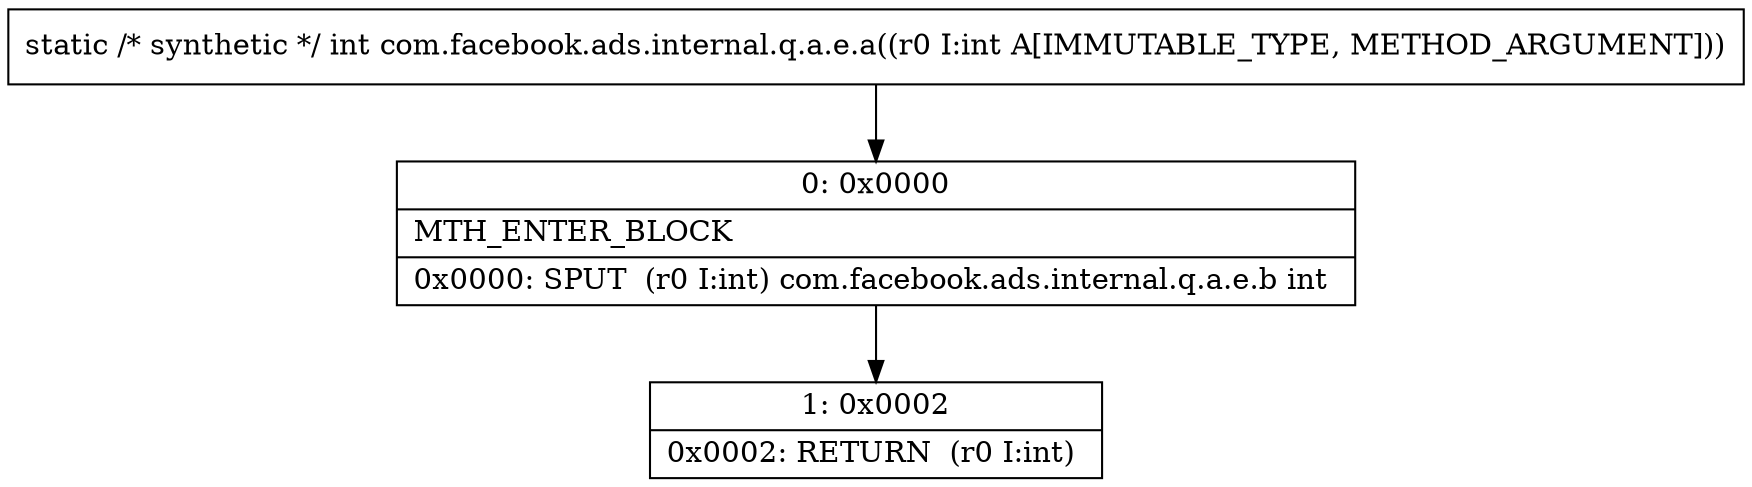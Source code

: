 digraph "CFG forcom.facebook.ads.internal.q.a.e.a(I)I" {
Node_0 [shape=record,label="{0\:\ 0x0000|MTH_ENTER_BLOCK\l|0x0000: SPUT  (r0 I:int) com.facebook.ads.internal.q.a.e.b int \l}"];
Node_1 [shape=record,label="{1\:\ 0x0002|0x0002: RETURN  (r0 I:int) \l}"];
MethodNode[shape=record,label="{static \/* synthetic *\/ int com.facebook.ads.internal.q.a.e.a((r0 I:int A[IMMUTABLE_TYPE, METHOD_ARGUMENT])) }"];
MethodNode -> Node_0;
Node_0 -> Node_1;
}

